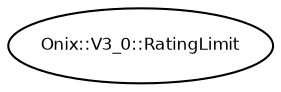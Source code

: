 digraph G {
  fontname = "Bitstream Vera Sans"
  fontsize = 8

  node [
    fontname = "Bitstream Vera Sans"
    fontsize = 8
    shape = "record"
  ]

  edge [
    fontname = "Bitstream Vera Sans"
    fontsize = 8
  ]

  RatingLimit [
    label = "Onix::V3_0::RatingLimit", shape = oval
  ]




}
